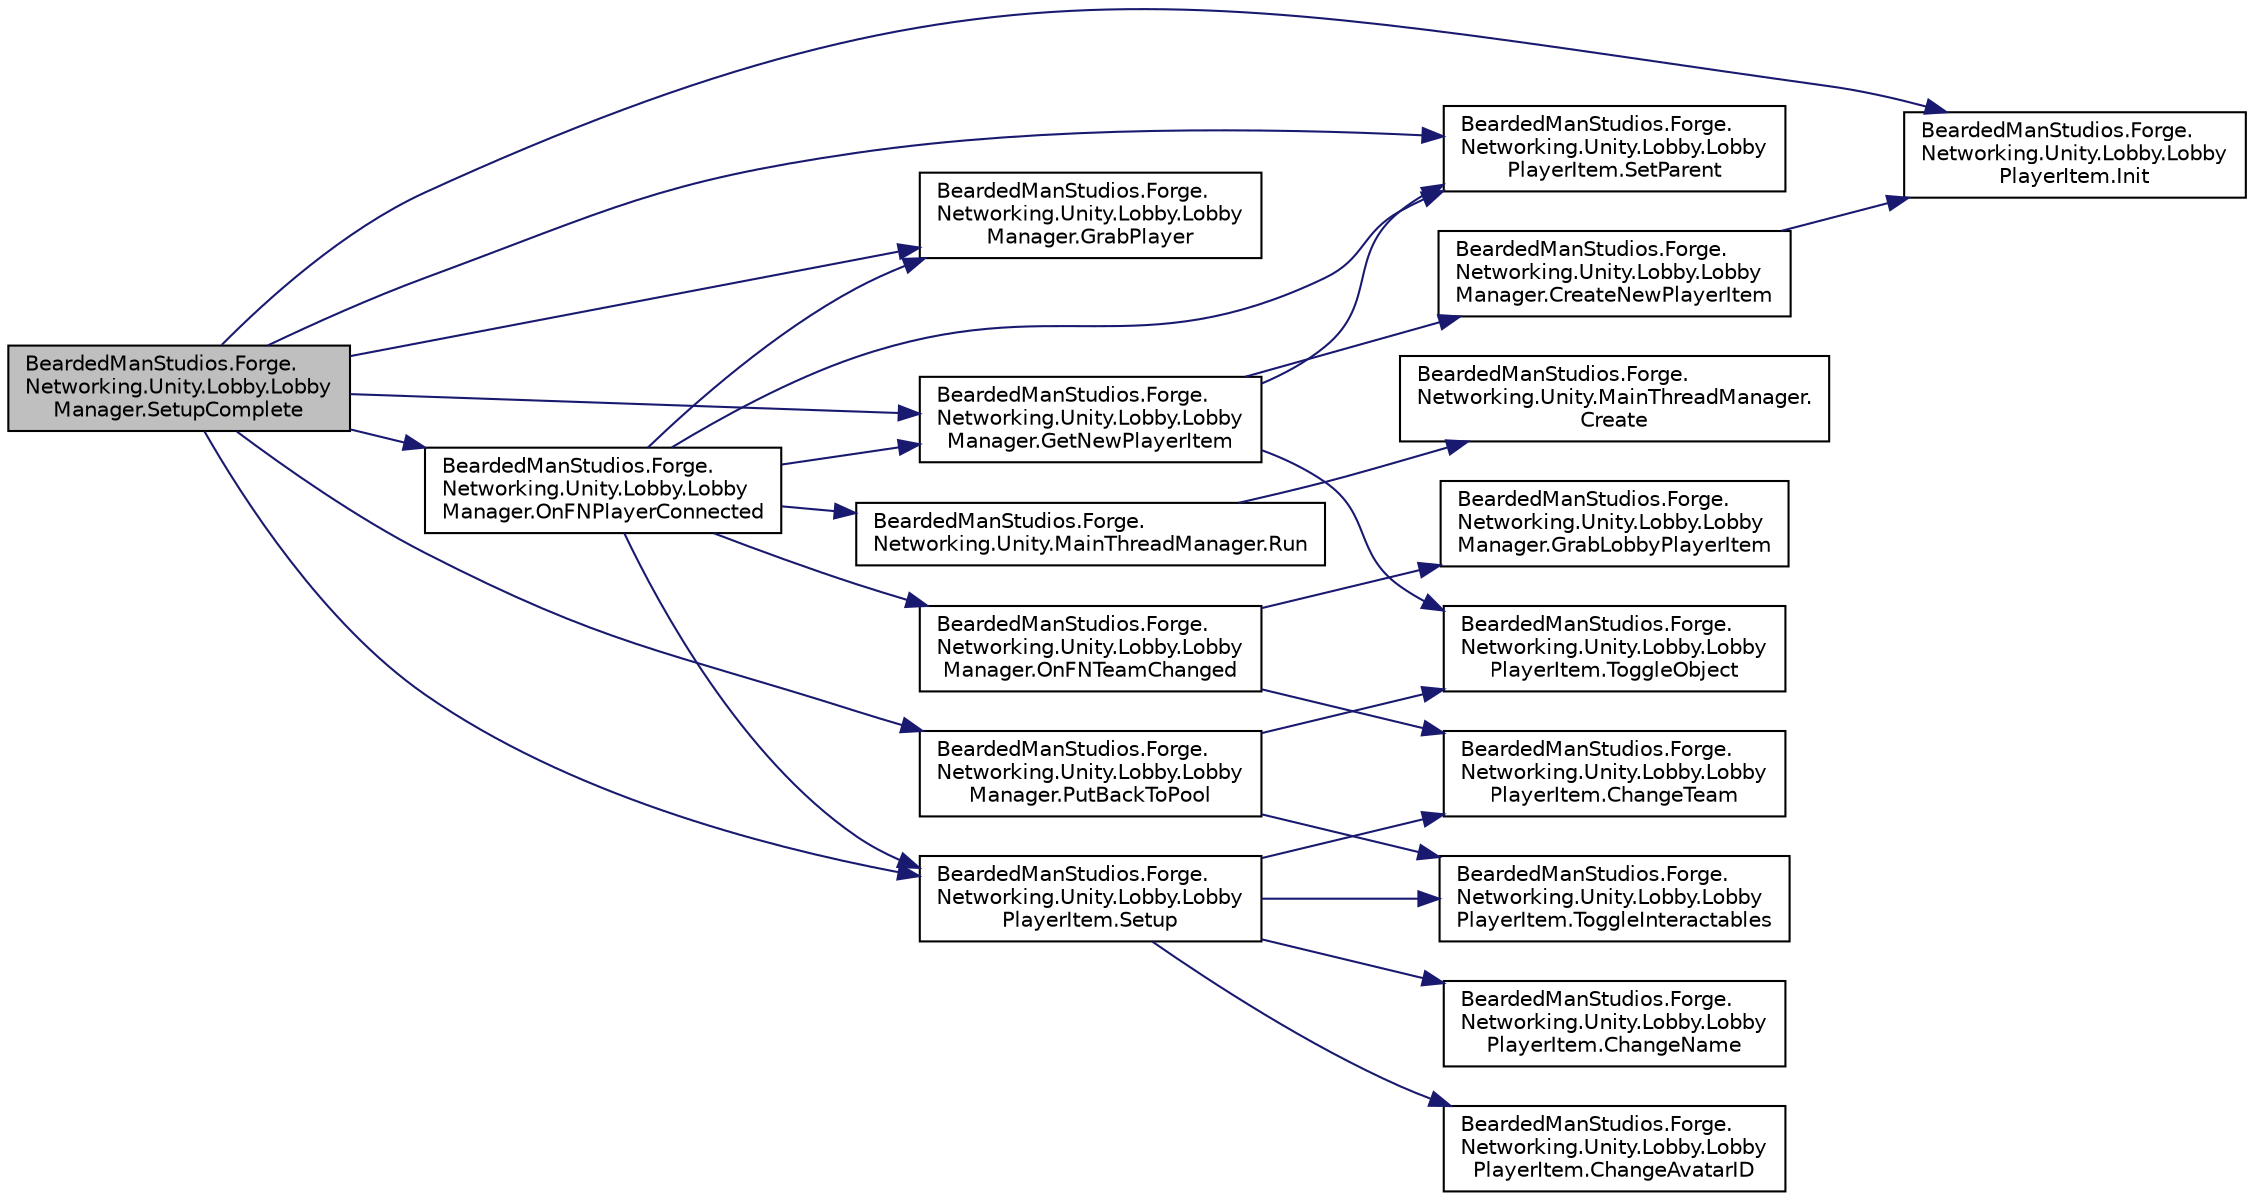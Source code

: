 digraph "BeardedManStudios.Forge.Networking.Unity.Lobby.LobbyManager.SetupComplete"
{
 // LATEX_PDF_SIZE
  edge [fontname="Helvetica",fontsize="10",labelfontname="Helvetica",labelfontsize="10"];
  node [fontname="Helvetica",fontsize="10",shape=record];
  rankdir="LR";
  Node127 [label="BeardedManStudios.Forge.\lNetworking.Unity.Lobby.Lobby\lManager.SetupComplete",height=0.2,width=0.4,color="black", fillcolor="grey75", style="filled", fontcolor="black",tooltip=" "];
  Node127 -> Node128 [color="midnightblue",fontsize="10",style="solid",fontname="Helvetica"];
  Node128 [label="BeardedManStudios.Forge.\lNetworking.Unity.Lobby.Lobby\lManager.GetNewPlayerItem",height=0.2,width=0.4,color="black", fillcolor="white", style="filled",URL="$class_bearded_man_studios_1_1_forge_1_1_networking_1_1_unity_1_1_lobby_1_1_lobby_manager.html#a2e757989e35aa5db2fa699433b71bb50",tooltip=" "];
  Node128 -> Node129 [color="midnightblue",fontsize="10",style="solid",fontname="Helvetica"];
  Node129 [label="BeardedManStudios.Forge.\lNetworking.Unity.Lobby.Lobby\lManager.CreateNewPlayerItem",height=0.2,width=0.4,color="black", fillcolor="white", style="filled",URL="$class_bearded_man_studios_1_1_forge_1_1_networking_1_1_unity_1_1_lobby_1_1_lobby_manager.html#a82ac65d0caa90dfbb79b94b9117fa714",tooltip=" "];
  Node129 -> Node130 [color="midnightblue",fontsize="10",style="solid",fontname="Helvetica"];
  Node130 [label="BeardedManStudios.Forge.\lNetworking.Unity.Lobby.Lobby\lPlayerItem.Init",height=0.2,width=0.4,color="black", fillcolor="white", style="filled",URL="$class_bearded_man_studios_1_1_forge_1_1_networking_1_1_unity_1_1_lobby_1_1_lobby_player_item.html#a16880947aec4efd06cf18c1b64d61cc1",tooltip=" "];
  Node128 -> Node131 [color="midnightblue",fontsize="10",style="solid",fontname="Helvetica"];
  Node131 [label="BeardedManStudios.Forge.\lNetworking.Unity.Lobby.Lobby\lPlayerItem.ToggleObject",height=0.2,width=0.4,color="black", fillcolor="white", style="filled",URL="$class_bearded_man_studios_1_1_forge_1_1_networking_1_1_unity_1_1_lobby_1_1_lobby_player_item.html#ad3062cd289f1ad71d6b874be7d4156d7",tooltip=" "];
  Node128 -> Node132 [color="midnightblue",fontsize="10",style="solid",fontname="Helvetica"];
  Node132 [label="BeardedManStudios.Forge.\lNetworking.Unity.Lobby.Lobby\lPlayerItem.SetParent",height=0.2,width=0.4,color="black", fillcolor="white", style="filled",URL="$class_bearded_man_studios_1_1_forge_1_1_networking_1_1_unity_1_1_lobby_1_1_lobby_player_item.html#a5830a5bdfcc09044abeb32d9f402fd73",tooltip=" "];
  Node127 -> Node132 [color="midnightblue",fontsize="10",style="solid",fontname="Helvetica"];
  Node127 -> Node133 [color="midnightblue",fontsize="10",style="solid",fontname="Helvetica"];
  Node133 [label="BeardedManStudios.Forge.\lNetworking.Unity.Lobby.Lobby\lManager.PutBackToPool",height=0.2,width=0.4,color="black", fillcolor="white", style="filled",URL="$class_bearded_man_studios_1_1_forge_1_1_networking_1_1_unity_1_1_lobby_1_1_lobby_manager.html#a03e0d181d1bdbc45749580549eb3d051",tooltip=" "];
  Node133 -> Node134 [color="midnightblue",fontsize="10",style="solid",fontname="Helvetica"];
  Node134 [label="BeardedManStudios.Forge.\lNetworking.Unity.Lobby.Lobby\lPlayerItem.ToggleInteractables",height=0.2,width=0.4,color="black", fillcolor="white", style="filled",URL="$class_bearded_man_studios_1_1_forge_1_1_networking_1_1_unity_1_1_lobby_1_1_lobby_player_item.html#a430ff8864852dd67ce208604f8cbcf11",tooltip=" "];
  Node133 -> Node131 [color="midnightblue",fontsize="10",style="solid",fontname="Helvetica"];
  Node127 -> Node135 [color="midnightblue",fontsize="10",style="solid",fontname="Helvetica"];
  Node135 [label="BeardedManStudios.Forge.\lNetworking.Unity.Lobby.Lobby\lManager.GrabPlayer",height=0.2,width=0.4,color="black", fillcolor="white", style="filled",URL="$class_bearded_man_studios_1_1_forge_1_1_networking_1_1_unity_1_1_lobby_1_1_lobby_manager.html#a1e92208289f18b60fa2103fec63e579d",tooltip=" "];
  Node127 -> Node130 [color="midnightblue",fontsize="10",style="solid",fontname="Helvetica"];
  Node127 -> Node136 [color="midnightblue",fontsize="10",style="solid",fontname="Helvetica"];
  Node136 [label="BeardedManStudios.Forge.\lNetworking.Unity.Lobby.Lobby\lPlayerItem.Setup",height=0.2,width=0.4,color="black", fillcolor="white", style="filled",URL="$class_bearded_man_studios_1_1_forge_1_1_networking_1_1_unity_1_1_lobby_1_1_lobby_player_item.html#a8cf1332cf3923871a66412f9dbd09e12",tooltip=" "];
  Node136 -> Node134 [color="midnightblue",fontsize="10",style="solid",fontname="Helvetica"];
  Node136 -> Node137 [color="midnightblue",fontsize="10",style="solid",fontname="Helvetica"];
  Node137 [label="BeardedManStudios.Forge.\lNetworking.Unity.Lobby.Lobby\lPlayerItem.ChangeAvatarID",height=0.2,width=0.4,color="black", fillcolor="white", style="filled",URL="$class_bearded_man_studios_1_1_forge_1_1_networking_1_1_unity_1_1_lobby_1_1_lobby_player_item.html#a9d5a8d95b1cf70f6e7f8ed87fa9e1b28",tooltip=" "];
  Node136 -> Node138 [color="midnightblue",fontsize="10",style="solid",fontname="Helvetica"];
  Node138 [label="BeardedManStudios.Forge.\lNetworking.Unity.Lobby.Lobby\lPlayerItem.ChangeName",height=0.2,width=0.4,color="black", fillcolor="white", style="filled",URL="$class_bearded_man_studios_1_1_forge_1_1_networking_1_1_unity_1_1_lobby_1_1_lobby_player_item.html#aec157ab3177d70ca12eded527d7e4200",tooltip=" "];
  Node136 -> Node139 [color="midnightblue",fontsize="10",style="solid",fontname="Helvetica"];
  Node139 [label="BeardedManStudios.Forge.\lNetworking.Unity.Lobby.Lobby\lPlayerItem.ChangeTeam",height=0.2,width=0.4,color="black", fillcolor="white", style="filled",URL="$class_bearded_man_studios_1_1_forge_1_1_networking_1_1_unity_1_1_lobby_1_1_lobby_player_item.html#a794773569a51e5e80578cd79f498b96d",tooltip=" "];
  Node127 -> Node140 [color="midnightblue",fontsize="10",style="solid",fontname="Helvetica"];
  Node140 [label="BeardedManStudios.Forge.\lNetworking.Unity.Lobby.Lobby\lManager.OnFNPlayerConnected",height=0.2,width=0.4,color="black", fillcolor="white", style="filled",URL="$class_bearded_man_studios_1_1_forge_1_1_networking_1_1_unity_1_1_lobby_1_1_lobby_manager.html#a4bb866bab1492219ebd0c594be1170cf",tooltip=" "];
  Node140 -> Node135 [color="midnightblue",fontsize="10",style="solid",fontname="Helvetica"];
  Node140 -> Node141 [color="midnightblue",fontsize="10",style="solid",fontname="Helvetica"];
  Node141 [label="BeardedManStudios.Forge.\lNetworking.Unity.Lobby.Lobby\lManager.OnFNTeamChanged",height=0.2,width=0.4,color="black", fillcolor="white", style="filled",URL="$class_bearded_man_studios_1_1_forge_1_1_networking_1_1_unity_1_1_lobby_1_1_lobby_manager.html#a9b78b3b8747172795ed64ff2b70b96a2",tooltip=" "];
  Node141 -> Node139 [color="midnightblue",fontsize="10",style="solid",fontname="Helvetica"];
  Node141 -> Node142 [color="midnightblue",fontsize="10",style="solid",fontname="Helvetica"];
  Node142 [label="BeardedManStudios.Forge.\lNetworking.Unity.Lobby.Lobby\lManager.GrabLobbyPlayerItem",height=0.2,width=0.4,color="black", fillcolor="white", style="filled",URL="$class_bearded_man_studios_1_1_forge_1_1_networking_1_1_unity_1_1_lobby_1_1_lobby_manager.html#a2926f9c419dc243610b8e1c097226ce1",tooltip=" "];
  Node140 -> Node143 [color="midnightblue",fontsize="10",style="solid",fontname="Helvetica"];
  Node143 [label="BeardedManStudios.Forge.\lNetworking.Unity.MainThreadManager.Run",height=0.2,width=0.4,color="black", fillcolor="white", style="filled",URL="$class_bearded_man_studios_1_1_forge_1_1_networking_1_1_unity_1_1_main_thread_manager.html#a7af2419cbe4e68c03830072a2fb535b8",tooltip="Add a function to the list of functions to call on the main thread via the Update function"];
  Node143 -> Node144 [color="midnightblue",fontsize="10",style="solid",fontname="Helvetica"];
  Node144 [label="BeardedManStudios.Forge.\lNetworking.Unity.MainThreadManager.\lCreate",height=0.2,width=0.4,color="black", fillcolor="white", style="filled",URL="$class_bearded_man_studios_1_1_forge_1_1_networking_1_1_unity_1_1_main_thread_manager.html#a1c20676eb649b3ce5d53a15f1d57c7e4",tooltip="This will create a main thread manager if one is not already created"];
  Node140 -> Node128 [color="midnightblue",fontsize="10",style="solid",fontname="Helvetica"];
  Node140 -> Node136 [color="midnightblue",fontsize="10",style="solid",fontname="Helvetica"];
  Node140 -> Node132 [color="midnightblue",fontsize="10",style="solid",fontname="Helvetica"];
}
